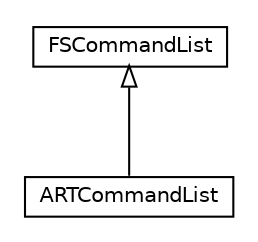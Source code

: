 #!/usr/local/bin/dot
#
# Class diagram 
# Generated by UMLGraph version 5.2 (http://www.umlgraph.org/)
#

digraph G {
	edge [fontname="Helvetica",fontsize=10,labelfontname="Helvetica",labelfontsize=10];
	node [fontname="Helvetica",fontsize=10,shape=plaintext];
	nodesep=0.25;
	ranksep=0.5;
	// it.unica.foresee.commandlists.FSCommandList
	c131 [label=<<table title="it.unica.foresee.commandlists.FSCommandList" border="0" cellborder="1" cellspacing="0" cellpadding="2" port="p" href="./FSCommandList.html">
		<tr><td><table border="0" cellspacing="0" cellpadding="1">
<tr><td align="center" balign="center"> FSCommandList </td></tr>
		</table></td></tr>
		</table>>, fontname="Helvetica", fontcolor="black", fontsize=10.0];
	// it.unica.foresee.commandlists.ARTCommandList
	c132 [label=<<table title="it.unica.foresee.commandlists.ARTCommandList" border="0" cellborder="1" cellspacing="0" cellpadding="2" port="p" href="./ARTCommandList.html">
		<tr><td><table border="0" cellspacing="0" cellpadding="1">
<tr><td align="center" balign="center"> ARTCommandList </td></tr>
		</table></td></tr>
		</table>>, fontname="Helvetica", fontcolor="black", fontsize=10.0];
	//it.unica.foresee.commandlists.ARTCommandList extends it.unica.foresee.commandlists.FSCommandList
	c131:p -> c132:p [dir=back,arrowtail=empty];
}

